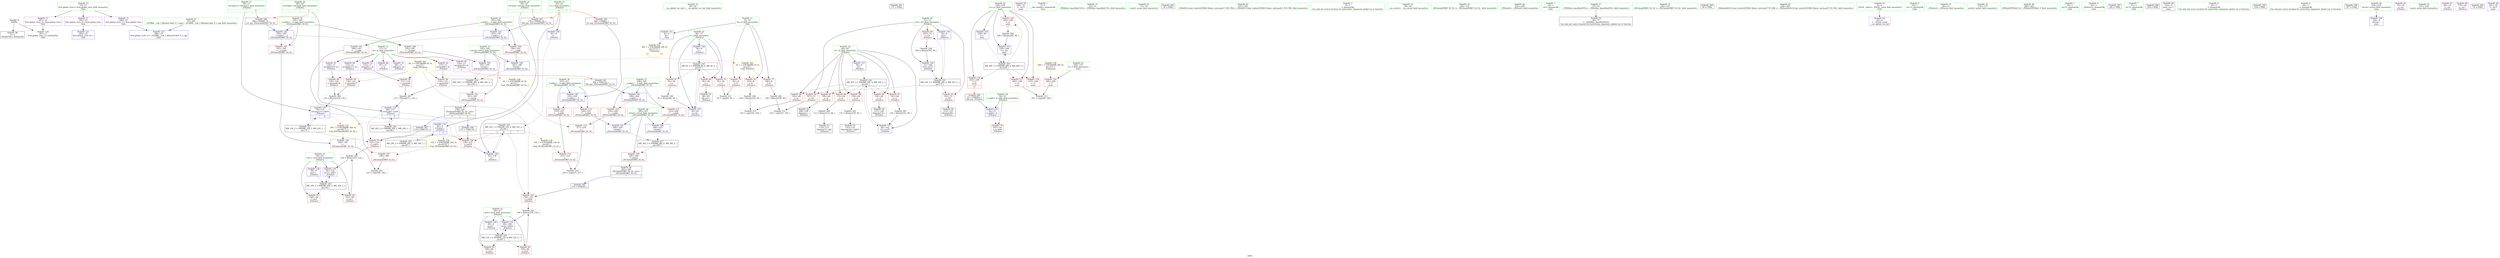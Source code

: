 digraph "SVFG" {
	label="SVFG";

	Node0x55e705823fa0 [shape=record,color=grey,label="{NodeID: 0\nNullPtr}"];
	Node0x55e705823fa0 -> Node0x55e70583ead0[style=solid];
	Node0x55e705823fa0 -> Node0x55e705843a10[style=solid];
	Node0x55e70583e390 [shape=record,color=red,label="{NodeID: 97\n122\<--119\n\<--call10\n_Z5Solvei\n}"];
	Node0x55e70583e390 -> Node0x55e705849590[style=solid];
	Node0x55e70583bc40 [shape=record,color=green,label="{NodeID: 14\n28\<--29\n__cxx_global_var_init\<--__cxx_global_var_init_field_insensitive\n}"];
	Node0x55e70583ded0 [shape=record,color=red,label="{NodeID: 111\n223\<--208\n\<--__a.addr\n_ZSt3minIiERKT_S2_S2_\n}"];
	Node0x55e70583ded0 -> Node0x55e705844dc0[style=solid];
	Node0x55e70583c890 [shape=record,color=green,label="{NodeID: 28\n72\<--73\ni23\<--i23_field_insensitive\n_Z5Solvei\n}"];
	Node0x55e70583c890 -> Node0x55e705840f80[style=solid];
	Node0x55e70583c890 -> Node0x55e705841050[style=solid];
	Node0x55e70583c890 -> Node0x55e705841120[style=solid];
	Node0x55e70583c890 -> Node0x55e7058445a0[style=solid];
	Node0x55e70583c890 -> Node0x55e705844740[style=solid];
	Node0x55e705866470 [shape=record,color=black,label="{NodeID: 291\n171 = PHI()\n}"];
	Node0x55e705849890 [shape=record,color=grey,label="{NodeID: 208\n164 = Binary(163, 94, )\n}"];
	Node0x55e705849890 -> Node0x55e705844740[style=solid];
	Node0x55e705843b10 [shape=record,color=blue,label="{NodeID: 125\n54\<--53\ntc.addr\<--tc\n_Z5Solvei\n}"];
	Node0x55e705843b10 -> Node0x55e705840420[style=dashed];
	Node0x55e70583d4e0 [shape=record,color=green,label="{NodeID: 42\n238\<--239\ntc\<--tc_field_insensitive\nmain\n}"];
	Node0x55e70583d4e0 -> Node0x55e705843400[style=solid];
	Node0x55e70583d4e0 -> Node0x55e7058434d0[style=solid];
	Node0x55e70583d4e0 -> Node0x55e7058435a0[style=solid];
	Node0x55e70583d4e0 -> Node0x55e705843670[style=solid];
	Node0x55e70583d4e0 -> Node0x55e705844f60[style=solid];
	Node0x55e70583d4e0 -> Node0x55e705845030[style=solid];
	Node0x55e7058530b0 [shape=record,color=black,label="{NodeID: 222\nMR_10V_3 = PHI(MR_10V_4, MR_10V_2, )\npts\{59 \}\n}"];
	Node0x55e7058530b0 -> Node0x55e705840760[style=dashed];
	Node0x55e7058530b0 -> Node0x55e705840830[style=dashed];
	Node0x55e7058530b0 -> Node0x55e705844260[style=dashed];
	Node0x55e705844670 [shape=record,color=blue,label="{NodeID: 139\n60\<--160\nres2\<--add31\n_Z5Solvei\n}"];
	Node0x55e705844670 -> Node0x55e7058526b0[style=dashed];
	Node0x55e70583f1b0 [shape=record,color=black,label="{NodeID: 56\n153\<--152\nidxprom28\<--\n_Z5Solvei\n}"];
	Node0x55e705856020 [shape=record,color=yellow,style=double,label="{NodeID: 236\n32V_1 = ENCHI(MR_32V_0)\npts\{63 67 \}\nFun[_ZSt3maxIiERKT_S2_S2_]}"];
	Node0x55e705856020 -> Node0x55e70583db90[style=dashed];
	Node0x55e70583fd10 [shape=record,color=purple,label="{NodeID: 70\n249\<--21\n\<--.str.3\nmain\n}"];
	Node0x55e705840900 [shape=record,color=red,label="{NodeID: 84\n159\<--60\n\<--res2\n_Z5Solvei\n}"];
	Node0x55e705840900 -> Node0x55e7058421b0[style=solid];
	Node0x55e70583aca0 [shape=record,color=green,label="{NodeID: 1\n7\<--1\n__dso_handle\<--dummyObj\nGlob }"];
	Node0x55e70583e460 [shape=record,color=red,label="{NodeID: 98\n129\<--128\n\<--arrayidx14\n_Z5Solvei\n}"];
	Node0x55e70583e460 -> Node0x55e705849290[style=solid];
	Node0x55e70583bd40 [shape=record,color=green,label="{NodeID: 15\n32\<--33\n_ZNSt8ios_base4InitC1Ev\<--_ZNSt8ios_base4InitC1Ev_field_insensitive\n}"];
	Node0x55e70583dfa0 [shape=record,color=red,label="{NodeID: 112\n214\<--210\n\<--__b.addr\n_ZSt3minIiERKT_S2_S2_\n}"];
	Node0x55e70583dfa0 -> Node0x55e70583e140[style=solid];
	Node0x55e70583c960 [shape=record,color=green,label="{NodeID: 29\n77\<--78\nscanf\<--scanf_field_insensitive\n}"];
	Node0x55e705866570 [shape=record,color=black,label="{NodeID: 292\n35 = PHI()\n}"];
	Node0x55e705849a10 [shape=record,color=grey,label="{NodeID: 209\n113 = Binary(112, 94, )\n}"];
	Node0x55e705849a10 -> Node0x55e70583ef40[style=solid];
	Node0x55e705843be0 [shape=record,color=blue,label="{NodeID: 126\n56\<--9\ni\<--\n_Z5Solvei\n}"];
	Node0x55e705843be0 -> Node0x55e7058512b0[style=dashed];
	Node0x55e70583d5b0 [shape=record,color=green,label="{NodeID: 43\n251\<--252\n_ZStlsISt11char_traitsIcEERSt13basic_ostreamIcT_ES5_PKc\<--_ZStlsISt11char_traitsIcEERSt13basic_ostreamIcT_ES5_PKc_field_insensitive\n}"];
	Node0x55e7058535b0 [shape=record,color=black,label="{NodeID: 223\nMR_14V_3 = PHI(MR_14V_4, MR_14V_2, )\npts\{63 \}\n|{|<s4>6|<s5>7}}"];
	Node0x55e7058535b0 -> Node0x55e70583e390[style=dashed];
	Node0x55e7058535b0 -> Node0x55e70583e600[style=dashed];
	Node0x55e7058535b0 -> Node0x55e70583e6d0[style=dashed];
	Node0x55e7058535b0 -> Node0x55e705844400[style=dashed];
	Node0x55e7058535b0:s4 -> Node0x55e705856020[style=dashed,color=red];
	Node0x55e7058535b0:s5 -> Node0x55e7058559d0[style=dashed,color=red];
	Node0x55e705844740 [shape=record,color=blue,label="{NodeID: 140\n72\<--164\ni23\<--inc33\n_Z5Solvei\n}"];
	Node0x55e705844740 -> Node0x55e705852bb0[style=dashed];
	Node0x55e70583f280 [shape=record,color=black,label="{NodeID: 57\n178\<--201\n_ZSt3maxIiERKT_S2_S2__ret\<--\n_ZSt3maxIiERKT_S2_S2_\n|{<s0>5|<s1>6}}"];
	Node0x55e70583f280:s0 -> Node0x55e705866970[style=solid,color=blue];
	Node0x55e70583f280:s1 -> Node0x55e705866ae0[style=solid,color=blue];
	Node0x55e705856910 [shape=record,color=yellow,style=double,label="{NodeID: 237\n34V_1 = ENCHI(MR_34V_0)\npts\{69 71 \}\nFun[_ZSt3maxIiERKT_S2_S2_]}"];
	Node0x55e705856910 -> Node0x55e70583dc60[style=dashed];
	Node0x55e70583fde0 [shape=record,color=purple,label="{NodeID: 71\n285\<--23\nllvm.global_ctors_0\<--llvm.global_ctors\nGlob }"];
	Node0x55e70583fde0 -> Node0x55e705843810[style=solid];
	Node0x55e7058409d0 [shape=record,color=red,label="{NodeID: 85\n169\<--60\n\<--res2\n_Z5Solvei\n}"];
	Node0x55e70583ad30 [shape=record,color=green,label="{NodeID: 2\n9\<--1\n\<--dummyObj\nCan only get source location for instruction, argument, global var or function.}"];
	Node0x55e70583e530 [shape=record,color=red,label="{NodeID: 99\n134\<--133\n\<--arrayidx17\n_Z5Solvei\n}"];
	Node0x55e70583e530 -> Node0x55e705849290[style=solid];
	Node0x55e70583be40 [shape=record,color=green,label="{NodeID: 16\n38\<--39\n__cxa_atexit\<--__cxa_atexit_field_insensitive\n}"];
	Node0x55e70583e070 [shape=record,color=red,label="{NodeID: 113\n220\<--210\n\<--__b.addr\n_ZSt3minIiERKT_S2_S2_\n}"];
	Node0x55e70583e070 -> Node0x55e705844cf0[style=solid];
	Node0x55e70583ca60 [shape=record,color=green,label="{NodeID: 30\n120\<--121\n_ZSt3maxIiERKT_S2_S2_\<--_ZSt3maxIiERKT_S2_S2__field_insensitive\n}"];
	Node0x55e705866670 [shape=record,color=black,label="{NodeID: 293\n155 = PHI(203, )\n}"];
	Node0x55e705866670 -> Node0x55e70583e6d0[style=solid];
	Node0x55e705849b90 [shape=record,color=grey,label="{NodeID: 210\n193 = cmp(190, 192, )\n}"];
	Node0x55e705843cb0 [shape=record,color=blue,label="{NodeID: 127\n56\<--93\ni\<--inc\n_Z5Solvei\n}"];
	Node0x55e705843cb0 -> Node0x55e7058512b0[style=dashed];
	Node0x55e70583d6b0 [shape=record,color=green,label="{NodeID: 44\n255\<--256\n_ZNSolsEi\<--_ZNSolsEi_field_insensitive\n}"];
	Node0x55e705853ab0 [shape=record,color=black,label="{NodeID: 224\nMR_16V_3 = PHI(MR_16V_4, MR_16V_2, )\npts\{65 \}\n}"];
	Node0x55e705853ab0 -> Node0x55e705840aa0[style=dashed];
	Node0x55e705853ab0 -> Node0x55e705840b70[style=dashed];
	Node0x55e705853ab0 -> Node0x55e705840c40[style=dashed];
	Node0x55e705853ab0 -> Node0x55e705840d10[style=dashed];
	Node0x55e705853ab0 -> Node0x55e705840de0[style=dashed];
	Node0x55e705853ab0 -> Node0x55e705840eb0[style=dashed];
	Node0x55e705853ab0 -> Node0x55e7058444d0[style=dashed];
	Node0x55e705844810 [shape=record,color=blue,label="{NodeID: 141\n183\<--179\n__a.addr\<--__a\n_ZSt3maxIiERKT_S2_S2_\n}"];
	Node0x55e705844810 -> Node0x55e70583e870[style=dashed];
	Node0x55e705844810 -> Node0x55e70583e940[style=dashed];
	Node0x55e70583f350 [shape=record,color=black,label="{NodeID: 58\n203\<--226\n_ZSt3minIiERKT_S2_S2__ret\<--\n_ZSt3minIiERKT_S2_S2_\n|{<s0>7}}"];
	Node0x55e70583f350:s0 -> Node0x55e705866670[style=solid,color=blue];
	Node0x55e70583fee0 [shape=record,color=purple,label="{NodeID: 72\n286\<--23\nllvm.global_ctors_1\<--llvm.global_ctors\nGlob }"];
	Node0x55e70583fee0 -> Node0x55e705843910[style=solid];
	Node0x55e705840aa0 [shape=record,color=red,label="{NodeID: 86\n102\<--64\n\<--i2\n_Z5Solvei\n}"];
	Node0x55e705840aa0 -> Node0x55e70584a310[style=solid];
	Node0x55e70583adc0 [shape=record,color=green,label="{NodeID: 3\n14\<--1\n.str\<--dummyObj\nGlob }"];
	Node0x55e70583e600 [shape=record,color=red,label="{NodeID: 100\n138\<--137\n\<--call19\n_Z5Solvei\n}"];
	Node0x55e70583e600 -> Node0x55e705844400[style=solid];
	Node0x55e70583bf40 [shape=record,color=green,label="{NodeID: 17\n37\<--43\n_ZNSt8ios_base4InitD1Ev\<--_ZNSt8ios_base4InitD1Ev_field_insensitive\n}"];
	Node0x55e70583bf40 -> Node0x55e70583eca0[style=solid];
	Node0x55e70583e140 [shape=record,color=red,label="{NodeID: 114\n215\<--214\n\<--\n_ZSt3minIiERKT_S2_S2_\n}"];
	Node0x55e70583e140 -> Node0x55e70584a190[style=solid];
	Node0x55e70583cb60 [shape=record,color=green,label="{NodeID: 31\n156\<--157\n_ZSt3minIiERKT_S2_S2_\<--_ZSt3minIiERKT_S2_S2__field_insensitive\n}"];
	Node0x55e7058668a0 [shape=record,color=black,label="{NodeID: 294\n90 = PHI()\n}"];
	Node0x55e705849d10 [shape=record,color=grey,label="{NodeID: 211\n83 = cmp(81, 82, )\n}"];
	Node0x55e705843d80 [shape=record,color=blue,label="{NodeID: 128\n58\<--9\nres1\<--\n_Z5Solvei\n}"];
	Node0x55e705843d80 -> Node0x55e7058530b0[style=dashed];
	Node0x55e70583d7b0 [shape=record,color=green,label="{NodeID: 45\n258\<--259\n_ZSt4endlIcSt11char_traitsIcEERSt13basic_ostreamIT_T0_ES6_\<--_ZSt4endlIcSt11char_traitsIcEERSt13basic_ostreamIT_T0_ES6__field_insensitive\n}"];
	Node0x55e705853fb0 [shape=record,color=black,label="{NodeID: 225\nMR_18V_2 = PHI(MR_18V_3, MR_18V_1, )\npts\{67 \}\n}"];
	Node0x55e705853fb0 -> Node0x55e7058440c0[style=dashed];
	Node0x55e7058448e0 [shape=record,color=blue,label="{NodeID: 142\n185\<--180\n__b.addr\<--__b\n_ZSt3maxIiERKT_S2_S2_\n}"];
	Node0x55e7058448e0 -> Node0x55e70583ea10[style=dashed];
	Node0x55e7058448e0 -> Node0x55e70583dac0[style=dashed];
	Node0x55e70583f420 [shape=record,color=purple,label="{NodeID: 59\n34\<--4\n\<--_ZStL8__ioinit\n__cxx_global_var_init\n}"];
	Node0x55e705856b00 [shape=record,color=yellow,style=double,label="{NodeID: 239\n46V_1 = ENCHI(MR_46V_0)\npts\{237 \}\nFun[main]}"];
	Node0x55e705856b00 -> Node0x55e705843370[style=dashed];
	Node0x55e70583ffe0 [shape=record,color=purple,label="{NodeID: 73\n287\<--23\nllvm.global_ctors_2\<--llvm.global_ctors\nGlob }"];
	Node0x55e70583ffe0 -> Node0x55e705843a10[style=solid];
	Node0x55e705840b70 [shape=record,color=red,label="{NodeID: 87\n108\<--64\n\<--i2\n_Z5Solvei\n}"];
	Node0x55e705840b70 -> Node0x55e70583ee70[style=solid];
	Node0x55e70583ae50 [shape=record,color=green,label="{NodeID: 4\n16\<--1\n.str.1\<--dummyObj\nGlob }"];
	Node0x55e70583e6d0 [shape=record,color=red,label="{NodeID: 101\n158\<--155\n\<--call30\n_Z5Solvei\n}"];
	Node0x55e70583e6d0 -> Node0x55e7058421b0[style=solid];
	Node0x55e70583c040 [shape=record,color=green,label="{NodeID: 18\n50\<--51\n_Z5Solvei\<--_Z5Solvei_field_insensitive\n}"];
	Node0x55e705841d30 [shape=record,color=grey,label="{NodeID: 198\n104 = Binary(103, 94, )\n}"];
	Node0x55e705841d30 -> Node0x55e70584a310[style=solid];
	Node0x55e7058432e0 [shape=record,color=red,label="{NodeID: 115\n217\<--216\n\<--\n_ZSt3minIiERKT_S2_S2_\n}"];
	Node0x55e7058432e0 -> Node0x55e70584a190[style=solid];
	Node0x55e70583cc60 [shape=record,color=green,label="{NodeID: 32\n172\<--173\nprintf\<--printf_field_insensitive\n}"];
	Node0x55e705866970 [shape=record,color=black,label="{NodeID: 295\n119 = PHI(178, )\n}"];
	Node0x55e705866970 -> Node0x55e70583e390[style=solid];
	Node0x55e705849e90 [shape=record,color=grey,label="{NodeID: 212\n150 = cmp(147, 149, )\n}"];
	Node0x55e705843e50 [shape=record,color=blue,label="{NodeID: 129\n60\<--9\nres2\<--\n_Z5Solvei\n}"];
	Node0x55e705843e50 -> Node0x55e7058526b0[style=dashed];
	Node0x55e70583d8b0 [shape=record,color=green,label="{NodeID: 46\n260\<--261\n_ZNSolsEPFRSoS_E\<--_ZNSolsEPFRSoS_E_field_insensitive\n}"];
	Node0x55e7058544b0 [shape=record,color=black,label="{NodeID: 226\nMR_20V_2 = PHI(MR_20V_3, MR_20V_1, )\npts\{69 \}\n}"];
	Node0x55e7058544b0 -> Node0x55e705844190[style=dashed];
	Node0x55e7058449b0 [shape=record,color=blue,label="{NodeID: 143\n181\<--195\nretval\<--\n_ZSt3maxIiERKT_S2_S2_\n}"];
	Node0x55e7058449b0 -> Node0x55e705851cb0[style=dashed];
	Node0x55e70583f4f0 [shape=record,color=purple,label="{NodeID: 60\n87\<--11\n\<--in\n_Z5Solvei\n}"];
	Node0x55e7058400e0 [shape=record,color=purple,label="{NodeID: 74\n88\<--11\nadd.ptr\<--in\n_Z5Solvei\n}"];
	Node0x55e705840c40 [shape=record,color=red,label="{NodeID: 88\n112\<--64\n\<--i2\n_Z5Solvei\n}"];
	Node0x55e705840c40 -> Node0x55e705849a10[style=solid];
	Node0x55e70583b690 [shape=record,color=green,label="{NodeID: 5\n18\<--1\n.str.2\<--dummyObj\nGlob }"];
	Node0x55e70583e7a0 [shape=record,color=red,label="{NodeID: 102\n201\<--181\n\<--retval\n_ZSt3maxIiERKT_S2_S2_\n}"];
	Node0x55e70583e7a0 -> Node0x55e70583f280[style=solid];
	Node0x55e70583c140 [shape=record,color=green,label="{NodeID: 19\n54\<--55\ntc.addr\<--tc.addr_field_insensitive\n_Z5Solvei\n}"];
	Node0x55e70583c140 -> Node0x55e705840420[style=solid];
	Node0x55e70583c140 -> Node0x55e705843b10[style=solid];
	Node0x55e705841eb0 [shape=record,color=grey,label="{NodeID: 199\n93 = Binary(92, 94, )\n}"];
	Node0x55e705841eb0 -> Node0x55e705843cb0[style=solid];
	Node0x55e705843370 [shape=record,color=red,label="{NodeID: 116\n246\<--236\n\<--T\nmain\n}"];
	Node0x55e705843370 -> Node0x55e70584a010[style=solid];
	Node0x55e70583cd60 [shape=record,color=green,label="{NodeID: 33\n181\<--182\nretval\<--retval_field_insensitive\n_ZSt3maxIiERKT_S2_S2_\n}"];
	Node0x55e70583cd60 -> Node0x55e70583e7a0[style=solid];
	Node0x55e70583cd60 -> Node0x55e7058449b0[style=solid];
	Node0x55e70583cd60 -> Node0x55e705844a80[style=solid];
	Node0x55e705866ae0 [shape=record,color=black,label="{NodeID: 296\n137 = PHI(178, )\n}"];
	Node0x55e705866ae0 -> Node0x55e70583e600[style=solid];
	Node0x55e70584a010 [shape=record,color=grey,label="{NodeID: 213\n247 = cmp(245, 246, )\n}"];
	Node0x55e705843f20 [shape=record,color=blue,label="{NodeID: 130\n62\<--9\nr\<--\n_Z5Solvei\n}"];
	Node0x55e705843f20 -> Node0x55e7058535b0[style=dashed];
	Node0x55e70583d9b0 [shape=record,color=green,label="{NodeID: 47\n25\<--281\n_GLOBAL__sub_I_MiminoCoder_0_1.cpp\<--_GLOBAL__sub_I_MiminoCoder_0_1.cpp_field_insensitive\n}"];
	Node0x55e70583d9b0 -> Node0x55e705843910[style=solid];
	Node0x55e7058549b0 [shape=record,color=black,label="{NodeID: 227\nMR_22V_2 = PHI(MR_22V_3, MR_22V_1, )\npts\{71 \}\n}"];
	Node0x55e7058549b0 -> Node0x55e70583e390[style=dashed];
	Node0x55e7058549b0 -> Node0x55e705844330[style=dashed];
	Node0x55e705844a80 [shape=record,color=blue,label="{NodeID: 144\n181\<--198\nretval\<--\n_ZSt3maxIiERKT_S2_S2_\n}"];
	Node0x55e705844a80 -> Node0x55e705851cb0[style=dashed];
	Node0x55e70583f5c0 [shape=record,color=purple,label="{NodeID: 61\n110\<--11\narrayidx\<--in\n_Z5Solvei\n}"];
	Node0x55e70583f5c0 -> Node0x55e7058411f0[style=solid];
	Node0x55e705856cc0 [shape=record,color=yellow,style=double,label="{NodeID: 241\n50V_1 = ENCHI(MR_50V_0)\npts\{10 13 \}\nFun[main]|{<s0>13|<s1>13}}"];
	Node0x55e705856cc0:s0 -> Node0x55e705856da0[style=dashed,color=red];
	Node0x55e705856cc0:s1 -> Node0x55e705856eb0[style=dashed,color=red];
	Node0x55e7058401b0 [shape=record,color=red,label="{NodeID: 75\n82\<--8\n\<--N\n_Z5Solvei\n}"];
	Node0x55e7058401b0 -> Node0x55e705849d10[style=solid];
	Node0x55e705840d10 [shape=record,color=red,label="{NodeID: 89\n126\<--64\n\<--i2\n_Z5Solvei\n}"];
	Node0x55e705840d10 -> Node0x55e70583f010[style=solid];
	Node0x55e70583b720 [shape=record,color=green,label="{NodeID: 6\n20\<--1\n_ZSt4cerr\<--dummyObj\nGlob }"];
	Node0x55e70583e870 [shape=record,color=red,label="{NodeID: 103\n189\<--183\n\<--__a.addr\n_ZSt3maxIiERKT_S2_S2_\n}"];
	Node0x55e70583e870 -> Node0x55e70583db90[style=solid];
	Node0x55e70583c210 [shape=record,color=green,label="{NodeID: 20\n56\<--57\ni\<--i_field_insensitive\n_Z5Solvei\n}"];
	Node0x55e70583c210 -> Node0x55e7058404f0[style=solid];
	Node0x55e70583c210 -> Node0x55e7058405c0[style=solid];
	Node0x55e70583c210 -> Node0x55e705840690[style=solid];
	Node0x55e70583c210 -> Node0x55e705843be0[style=solid];
	Node0x55e70583c210 -> Node0x55e705843cb0[style=solid];
	Node0x55e705842030 [shape=record,color=grey,label="{NodeID: 200\n266 = Binary(265, 94, )\n}"];
	Node0x55e705842030 -> Node0x55e705845030[style=solid];
	Node0x55e705843400 [shape=record,color=red,label="{NodeID: 117\n245\<--238\n\<--tc\nmain\n}"];
	Node0x55e705843400 -> Node0x55e70584a010[style=solid];
	Node0x55e70583ce30 [shape=record,color=green,label="{NodeID: 34\n183\<--184\n__a.addr\<--__a.addr_field_insensitive\n_ZSt3maxIiERKT_S2_S2_\n}"];
	Node0x55e70583ce30 -> Node0x55e70583e870[style=solid];
	Node0x55e70583ce30 -> Node0x55e70583e940[style=solid];
	Node0x55e70583ce30 -> Node0x55e705844810[style=solid];
	Node0x55e705866c20 [shape=record,color=black,label="{NodeID: 297\n242 = PHI()\n}"];
	Node0x55e70584a190 [shape=record,color=grey,label="{NodeID: 214\n218 = cmp(215, 217, )\n}"];
	Node0x55e705843ff0 [shape=record,color=blue,label="{NodeID: 131\n64\<--9\ni2\<--\n_Z5Solvei\n}"];
	Node0x55e705843ff0 -> Node0x55e705853ab0[style=dashed];
	Node0x55e70583ead0 [shape=record,color=black,label="{NodeID: 48\n2\<--3\ndummyVal\<--dummyVal\n}"];
	Node0x55e705854eb0 [shape=record,color=yellow,style=double,label="{NodeID: 228\n4V_1 = ENCHI(MR_4V_0)\npts\{13 \}\nFun[_ZSt3minIiERKT_S2_S2_]}"];
	Node0x55e705854eb0 -> Node0x55e7058432e0[style=dashed];
	Node0x55e705844b50 [shape=record,color=blue,label="{NodeID: 145\n208\<--204\n__a.addr\<--__a\n_ZSt3minIiERKT_S2_S2_\n}"];
	Node0x55e705844b50 -> Node0x55e70583de00[style=dashed];
	Node0x55e705844b50 -> Node0x55e70583ded0[style=dashed];
	Node0x55e70583f690 [shape=record,color=purple,label="{NodeID: 62\n115\<--11\narrayidx8\<--in\n_Z5Solvei\n}"];
	Node0x55e70583f690 -> Node0x55e70583e2c0[style=solid];
	Node0x55e705856da0 [shape=record,color=yellow,style=double,label="{NodeID: 242\n2V_1 = ENCHI(MR_2V_0)\npts\{10 \}\nFun[_Z5Solvei]}"];
	Node0x55e705856da0 -> Node0x55e7058401b0[style=dashed];
	Node0x55e705856da0 -> Node0x55e705840280[style=dashed];
	Node0x55e705856da0 -> Node0x55e705840350[style=dashed];
	Node0x55e705840280 [shape=record,color=red,label="{NodeID: 76\n103\<--8\n\<--N\n_Z5Solvei\n}"];
	Node0x55e705840280 -> Node0x55e705841d30[style=solid];
	Node0x55e705840de0 [shape=record,color=red,label="{NodeID: 90\n130\<--64\n\<--i2\n_Z5Solvei\n}"];
	Node0x55e705840de0 -> Node0x55e705849110[style=solid];
	Node0x55e70583b7b0 [shape=record,color=green,label="{NodeID: 7\n21\<--1\n.str.3\<--dummyObj\nGlob }"];
	Node0x55e70583e940 [shape=record,color=red,label="{NodeID: 104\n198\<--183\n\<--__a.addr\n_ZSt3maxIiERKT_S2_S2_\n}"];
	Node0x55e70583e940 -> Node0x55e705844a80[style=solid];
	Node0x55e70583c2e0 [shape=record,color=green,label="{NodeID: 21\n58\<--59\nres1\<--res1_field_insensitive\n_Z5Solvei\n}"];
	Node0x55e70583c2e0 -> Node0x55e705840760[style=solid];
	Node0x55e70583c2e0 -> Node0x55e705840830[style=solid];
	Node0x55e70583c2e0 -> Node0x55e705843d80[style=solid];
	Node0x55e70583c2e0 -> Node0x55e705844260[style=solid];
	Node0x55e7058421b0 [shape=record,color=grey,label="{NodeID: 201\n160 = Binary(159, 158, )\n}"];
	Node0x55e7058421b0 -> Node0x55e705844670[style=solid];
	Node0x55e7058434d0 [shape=record,color=red,label="{NodeID: 118\n253\<--238\n\<--tc\nmain\n}"];
	Node0x55e70583cf00 [shape=record,color=green,label="{NodeID: 35\n185\<--186\n__b.addr\<--__b.addr_field_insensitive\n_ZSt3maxIiERKT_S2_S2_\n}"];
	Node0x55e70583cf00 -> Node0x55e70583ea10[style=solid];
	Node0x55e70583cf00 -> Node0x55e70583dac0[style=solid];
	Node0x55e70583cf00 -> Node0x55e7058448e0[style=solid];
	Node0x55e705866ea0 [shape=record,color=black,label="{NodeID: 298\n250 = PHI()\n}"];
	Node0x55e70584a310 [shape=record,color=grey,label="{NodeID: 215\n105 = cmp(102, 104, )\n}"];
	Node0x55e7058440c0 [shape=record,color=blue,label="{NodeID: 132\n66\<--9\nref.tmp\<--\n_Z5Solvei\n|{|<s3>5}}"];
	Node0x55e7058440c0 -> Node0x55e70583e390[style=dashed];
	Node0x55e7058440c0 -> Node0x55e70583e600[style=dashed];
	Node0x55e7058440c0 -> Node0x55e705853fb0[style=dashed];
	Node0x55e7058440c0:s3 -> Node0x55e705856020[style=dashed,color=red];
	Node0x55e70583ebd0 [shape=record,color=black,label="{NodeID: 49\n233\<--9\nmain_ret\<--\nmain\n}"];
	Node0x55e7058559d0 [shape=record,color=yellow,style=double,label="{NodeID: 229\n14V_1 = ENCHI(MR_14V_0)\npts\{63 \}\nFun[_ZSt3minIiERKT_S2_S2_]}"];
	Node0x55e7058559d0 -> Node0x55e70583e140[style=dashed];
	Node0x55e705844c20 [shape=record,color=blue,label="{NodeID: 146\n210\<--205\n__b.addr\<--__b\n_ZSt3minIiERKT_S2_S2_\n}"];
	Node0x55e705844c20 -> Node0x55e70583dfa0[style=dashed];
	Node0x55e705844c20 -> Node0x55e70583e070[style=dashed];
	Node0x55e70583f760 [shape=record,color=purple,label="{NodeID: 63\n128\<--11\narrayidx14\<--in\n_Z5Solvei\n}"];
	Node0x55e70583f760 -> Node0x55e70583e460[style=solid];
	Node0x55e705856eb0 [shape=record,color=yellow,style=double,label="{NodeID: 243\n4V_1 = ENCHI(MR_4V_0)\npts\{13 \}\nFun[_Z5Solvei]|{|<s5>7}}"];
	Node0x55e705856eb0 -> Node0x55e7058411f0[style=dashed];
	Node0x55e705856eb0 -> Node0x55e70583e2c0[style=dashed];
	Node0x55e705856eb0 -> Node0x55e70583e460[style=dashed];
	Node0x55e705856eb0 -> Node0x55e70583e530[style=dashed];
	Node0x55e705856eb0 -> Node0x55e70583e6d0[style=dashed];
	Node0x55e705856eb0:s5 -> Node0x55e705854eb0[style=dashed,color=red];
	Node0x55e705840350 [shape=record,color=red,label="{NodeID: 77\n148\<--8\n\<--N\n_Z5Solvei\n}"];
	Node0x55e705840350 -> Node0x55e705848f90[style=solid];
	Node0x55e705840eb0 [shape=record,color=red,label="{NodeID: 91\n141\<--64\n\<--i2\n_Z5Solvei\n}"];
	Node0x55e705840eb0 -> Node0x55e705849410[style=solid];
	Node0x55e70583b840 [shape=record,color=green,label="{NodeID: 8\n24\<--1\n\<--dummyObj\nCan only get source location for instruction, argument, global var or function.}"];
	Node0x55e70583ea10 [shape=record,color=red,label="{NodeID: 105\n191\<--185\n\<--__b.addr\n_ZSt3maxIiERKT_S2_S2_\n}"];
	Node0x55e70583ea10 -> Node0x55e70583dc60[style=solid];
	Node0x55e70583c3b0 [shape=record,color=green,label="{NodeID: 22\n60\<--61\nres2\<--res2_field_insensitive\n_Z5Solvei\n}"];
	Node0x55e70583c3b0 -> Node0x55e705840900[style=solid];
	Node0x55e70583c3b0 -> Node0x55e7058409d0[style=solid];
	Node0x55e70583c3b0 -> Node0x55e705843e50[style=solid];
	Node0x55e70583c3b0 -> Node0x55e705844670[style=solid];
	Node0x55e705848f90 [shape=record,color=grey,label="{NodeID: 202\n149 = Binary(148, 94, )\n}"];
	Node0x55e705848f90 -> Node0x55e705849e90[style=solid];
	Node0x55e7058435a0 [shape=record,color=red,label="{NodeID: 119\n262\<--238\n\<--tc\nmain\n|{<s0>13}}"];
	Node0x55e7058435a0:s0 -> Node0x55e705865e10[style=solid,color=red];
	Node0x55e70583cfd0 [shape=record,color=green,label="{NodeID: 36\n206\<--207\nretval\<--retval_field_insensitive\n_ZSt3minIiERKT_S2_S2_\n}"];
	Node0x55e70583cfd0 -> Node0x55e70583dd30[style=solid];
	Node0x55e70583cfd0 -> Node0x55e705844cf0[style=solid];
	Node0x55e70583cfd0 -> Node0x55e705844dc0[style=solid];
	Node0x55e705866f70 [shape=record,color=black,label="{NodeID: 299\n254 = PHI()\n}"];
	Node0x55e7058512b0 [shape=record,color=black,label="{NodeID: 216\nMR_8V_3 = PHI(MR_8V_4, MR_8V_2, )\npts\{57 \}\n}"];
	Node0x55e7058512b0 -> Node0x55e7058404f0[style=dashed];
	Node0x55e7058512b0 -> Node0x55e7058405c0[style=dashed];
	Node0x55e7058512b0 -> Node0x55e705840690[style=dashed];
	Node0x55e7058512b0 -> Node0x55e705843cb0[style=dashed];
	Node0x55e705844190 [shape=record,color=blue,label="{NodeID: 133\n68\<--117\nref.tmp6\<--sub9\n_Z5Solvei\n|{|<s3>5}}"];
	Node0x55e705844190 -> Node0x55e70583e390[style=dashed];
	Node0x55e705844190 -> Node0x55e70583e600[style=dashed];
	Node0x55e705844190 -> Node0x55e7058544b0[style=dashed];
	Node0x55e705844190:s3 -> Node0x55e705856910[style=dashed,color=red];
	Node0x55e70583eca0 [shape=record,color=black,label="{NodeID: 50\n36\<--37\n\<--_ZNSt8ios_base4InitD1Ev\nCan only get source location for instruction, argument, global var or function.}"];
	Node0x55e705844cf0 [shape=record,color=blue,label="{NodeID: 147\n206\<--220\nretval\<--\n_ZSt3minIiERKT_S2_S2_\n}"];
	Node0x55e705844cf0 -> Node0x55e7058517b0[style=dashed];
	Node0x55e70583f830 [shape=record,color=purple,label="{NodeID: 64\n133\<--11\narrayidx17\<--in\n_Z5Solvei\n}"];
	Node0x55e70583f830 -> Node0x55e70583e530[style=solid];
	Node0x55e705840420 [shape=record,color=red,label="{NodeID: 78\n167\<--54\n\<--tc.addr\n_Z5Solvei\n}"];
	Node0x55e705840f80 [shape=record,color=red,label="{NodeID: 92\n147\<--72\n\<--i23\n_Z5Solvei\n}"];
	Node0x55e705840f80 -> Node0x55e705849e90[style=solid];
	Node0x55e70583b8d0 [shape=record,color=green,label="{NodeID: 9\n94\<--1\n\<--dummyObj\nCan only get source location for instruction, argument, global var or function.}"];
	Node0x55e70583dac0 [shape=record,color=red,label="{NodeID: 106\n195\<--185\n\<--__b.addr\n_ZSt3maxIiERKT_S2_S2_\n}"];
	Node0x55e70583dac0 -> Node0x55e7058449b0[style=solid];
	Node0x55e70583c480 [shape=record,color=green,label="{NodeID: 23\n62\<--63\nr\<--r_field_insensitive\n_Z5Solvei\n|{|<s2>6|<s3>7}}"];
	Node0x55e70583c480 -> Node0x55e705843f20[style=solid];
	Node0x55e70583c480 -> Node0x55e705844400[style=solid];
	Node0x55e70583c480:s2 -> Node0x55e705865a10[style=solid,color=red];
	Node0x55e70583c480:s3 -> Node0x55e705867270[style=solid,color=red];
	Node0x55e705849110 [shape=record,color=grey,label="{NodeID: 203\n131 = Binary(130, 94, )\n}"];
	Node0x55e705849110 -> Node0x55e70583f0e0[style=solid];
	Node0x55e705843670 [shape=record,color=red,label="{NodeID: 120\n265\<--238\n\<--tc\nmain\n}"];
	Node0x55e705843670 -> Node0x55e705842030[style=solid];
	Node0x55e70583d0a0 [shape=record,color=green,label="{NodeID: 37\n208\<--209\n__a.addr\<--__a.addr_field_insensitive\n_ZSt3minIiERKT_S2_S2_\n}"];
	Node0x55e70583d0a0 -> Node0x55e70583de00[style=solid];
	Node0x55e70583d0a0 -> Node0x55e70583ded0[style=solid];
	Node0x55e70583d0a0 -> Node0x55e705844b50[style=solid];
	Node0x55e705867040 [shape=record,color=black,label="{NodeID: 300\n257 = PHI()\n}"];
	Node0x55e7058517b0 [shape=record,color=black,label="{NodeID: 217\nMR_38V_3 = PHI(MR_38V_4, MR_38V_2, )\npts\{207 \}\n}"];
	Node0x55e7058517b0 -> Node0x55e70583dd30[style=dashed];
	Node0x55e705844260 [shape=record,color=blue,label="{NodeID: 134\n58\<--124\nres1\<--add11\n_Z5Solvei\n}"];
	Node0x55e705844260 -> Node0x55e7058530b0[style=dashed];
	Node0x55e70583eda0 [shape=record,color=black,label="{NodeID: 51\n86\<--85\nidx.ext\<--\n_Z5Solvei\n}"];
	Node0x55e705844dc0 [shape=record,color=blue,label="{NodeID: 148\n206\<--223\nretval\<--\n_ZSt3minIiERKT_S2_S2_\n}"];
	Node0x55e705844dc0 -> Node0x55e7058517b0[style=dashed];
	Node0x55e70583f900 [shape=record,color=purple,label="{NodeID: 65\n154\<--11\narrayidx29\<--in\n_Z5Solvei\n|{<s0>7}}"];
	Node0x55e70583f900:s0 -> Node0x55e705867110[style=solid,color=red];
	Node0x55e7058404f0 [shape=record,color=red,label="{NodeID: 79\n81\<--56\n\<--i\n_Z5Solvei\n}"];
	Node0x55e7058404f0 -> Node0x55e705849d10[style=solid];
	Node0x55e705841050 [shape=record,color=red,label="{NodeID: 93\n152\<--72\n\<--i23\n_Z5Solvei\n}"];
	Node0x55e705841050 -> Node0x55e70583f1b0[style=solid];
	Node0x55e70583b960 [shape=record,color=green,label="{NodeID: 10\n4\<--6\n_ZStL8__ioinit\<--_ZStL8__ioinit_field_insensitive\nGlob }"];
	Node0x55e70583b960 -> Node0x55e70583f420[style=solid];
	Node0x55e70583db90 [shape=record,color=red,label="{NodeID: 107\n190\<--189\n\<--\n_ZSt3maxIiERKT_S2_S2_\n}"];
	Node0x55e70583db90 -> Node0x55e705849b90[style=solid];
	Node0x55e70583c550 [shape=record,color=green,label="{NodeID: 24\n64\<--65\ni2\<--i2_field_insensitive\n_Z5Solvei\n}"];
	Node0x55e70583c550 -> Node0x55e705840aa0[style=solid];
	Node0x55e70583c550 -> Node0x55e705840b70[style=solid];
	Node0x55e70583c550 -> Node0x55e705840c40[style=solid];
	Node0x55e70583c550 -> Node0x55e705840d10[style=solid];
	Node0x55e70583c550 -> Node0x55e705840de0[style=solid];
	Node0x55e70583c550 -> Node0x55e705840eb0[style=solid];
	Node0x55e70583c550 -> Node0x55e705843ff0[style=solid];
	Node0x55e70583c550 -> Node0x55e7058444d0[style=solid];
	Node0x55e705865a10 [shape=record,color=black,label="{NodeID: 287\n179 = PHI(66, 62, )\n0th arg _ZSt3maxIiERKT_S2_S2_ }"];
	Node0x55e705865a10 -> Node0x55e705844810[style=solid];
	Node0x55e705849290 [shape=record,color=grey,label="{NodeID: 204\n135 = Binary(129, 134, )\n}"];
	Node0x55e705849290 -> Node0x55e705844330[style=solid];
	Node0x55e705843740 [shape=record,color=blue,label="{NodeID: 121\n8\<--9\nN\<--\nGlob }"];
	Node0x55e705843740 -> Node0x55e705856cc0[style=dashed];
	Node0x55e70583d170 [shape=record,color=green,label="{NodeID: 38\n210\<--211\n__b.addr\<--__b.addr_field_insensitive\n_ZSt3minIiERKT_S2_S2_\n}"];
	Node0x55e70583d170 -> Node0x55e70583dfa0[style=solid];
	Node0x55e70583d170 -> Node0x55e70583e070[style=solid];
	Node0x55e70583d170 -> Node0x55e705844c20[style=solid];
	Node0x55e705867110 [shape=record,color=black,label="{NodeID: 301\n204 = PHI(154, )\n0th arg _ZSt3minIiERKT_S2_S2_ }"];
	Node0x55e705867110 -> Node0x55e705844b50[style=solid];
	Node0x55e705851cb0 [shape=record,color=black,label="{NodeID: 218\nMR_26V_3 = PHI(MR_26V_4, MR_26V_2, )\npts\{182 \}\n}"];
	Node0x55e705851cb0 -> Node0x55e70583e7a0[style=dashed];
	Node0x55e705844330 [shape=record,color=blue,label="{NodeID: 135\n70\<--135\nref.tmp12\<--sub18\n_Z5Solvei\n|{|<s2>6}}"];
	Node0x55e705844330 -> Node0x55e70583e600[style=dashed];
	Node0x55e705844330 -> Node0x55e7058549b0[style=dashed];
	Node0x55e705844330:s2 -> Node0x55e705856910[style=dashed,color=red];
	Node0x55e70583ee70 [shape=record,color=black,label="{NodeID: 52\n109\<--108\nidxprom\<--\n_Z5Solvei\n}"];
	Node0x55e705844e90 [shape=record,color=blue,label="{NodeID: 149\n234\<--9\nretval\<--\nmain\n}"];
	Node0x55e70583f9d0 [shape=record,color=purple,label="{NodeID: 66\n75\<--14\n\<--.str\n_Z5Solvei\n}"];
	Node0x55e7058405c0 [shape=record,color=red,label="{NodeID: 80\n85\<--56\n\<--i\n_Z5Solvei\n}"];
	Node0x55e7058405c0 -> Node0x55e70583eda0[style=solid];
	Node0x55e705841120 [shape=record,color=red,label="{NodeID: 94\n163\<--72\n\<--i23\n_Z5Solvei\n}"];
	Node0x55e705841120 -> Node0x55e705849890[style=solid];
	Node0x55e70583b9f0 [shape=record,color=green,label="{NodeID: 11\n8\<--10\nN\<--N_field_insensitive\nGlob }"];
	Node0x55e70583b9f0 -> Node0x55e7058401b0[style=solid];
	Node0x55e70583b9f0 -> Node0x55e705840280[style=solid];
	Node0x55e70583b9f0 -> Node0x55e705840350[style=solid];
	Node0x55e70583b9f0 -> Node0x55e705843740[style=solid];
	Node0x55e70583dc60 [shape=record,color=red,label="{NodeID: 108\n192\<--191\n\<--\n_ZSt3maxIiERKT_S2_S2_\n}"];
	Node0x55e70583dc60 -> Node0x55e705849b90[style=solid];
	Node0x55e70583c620 [shape=record,color=green,label="{NodeID: 25\n66\<--67\nref.tmp\<--ref.tmp_field_insensitive\n_Z5Solvei\n|{|<s1>5}}"];
	Node0x55e70583c620 -> Node0x55e7058440c0[style=solid];
	Node0x55e70583c620:s1 -> Node0x55e705865a10[style=solid,color=red];
	Node0x55e705865c90 [shape=record,color=black,label="{NodeID: 288\n180 = PHI(68, 70, )\n1st arg _ZSt3maxIiERKT_S2_S2_ }"];
	Node0x55e705865c90 -> Node0x55e7058448e0[style=solid];
	Node0x55e705849410 [shape=record,color=grey,label="{NodeID: 205\n142 = Binary(141, 94, )\n}"];
	Node0x55e705849410 -> Node0x55e7058444d0[style=solid];
	Node0x55e705843810 [shape=record,color=blue,label="{NodeID: 122\n285\<--24\nllvm.global_ctors_0\<--\nGlob }"];
	Node0x55e70583d240 [shape=record,color=green,label="{NodeID: 39\n231\<--232\nmain\<--main_field_insensitive\n}"];
	Node0x55e705867270 [shape=record,color=black,label="{NodeID: 302\n205 = PHI(62, )\n1st arg _ZSt3minIiERKT_S2_S2_ }"];
	Node0x55e705867270 -> Node0x55e705844c20[style=solid];
	Node0x55e7058521b0 [shape=record,color=black,label="{NodeID: 219\nMR_48V_3 = PHI(MR_48V_4, MR_48V_2, )\npts\{239 \}\n}"];
	Node0x55e7058521b0 -> Node0x55e705843400[style=dashed];
	Node0x55e7058521b0 -> Node0x55e7058434d0[style=dashed];
	Node0x55e7058521b0 -> Node0x55e7058435a0[style=dashed];
	Node0x55e7058521b0 -> Node0x55e705843670[style=dashed];
	Node0x55e7058521b0 -> Node0x55e705845030[style=dashed];
	Node0x55e705844400 [shape=record,color=blue,label="{NodeID: 136\n62\<--138\nr\<--\n_Z5Solvei\n}"];
	Node0x55e705844400 -> Node0x55e7058535b0[style=dashed];
	Node0x55e70583ef40 [shape=record,color=black,label="{NodeID: 53\n114\<--113\nidxprom7\<--add\n_Z5Solvei\n}"];
	Node0x55e705844f60 [shape=record,color=blue,label="{NodeID: 150\n238\<--94\ntc\<--\nmain\n}"];
	Node0x55e705844f60 -> Node0x55e7058521b0[style=dashed];
	Node0x55e70583faa0 [shape=record,color=purple,label="{NodeID: 67\n89\<--14\n\<--.str\n_Z5Solvei\n}"];
	Node0x55e705840690 [shape=record,color=red,label="{NodeID: 81\n92\<--56\n\<--i\n_Z5Solvei\n}"];
	Node0x55e705840690 -> Node0x55e705841eb0[style=solid];
	Node0x55e7058411f0 [shape=record,color=red,label="{NodeID: 95\n111\<--110\n\<--arrayidx\n_Z5Solvei\n}"];
	Node0x55e7058411f0 -> Node0x55e705849710[style=solid];
	Node0x55e70583ba80 [shape=record,color=green,label="{NodeID: 12\n11\<--13\nin\<--in_field_insensitive\nGlob }"];
	Node0x55e70583ba80 -> Node0x55e70583f4f0[style=solid];
	Node0x55e70583ba80 -> Node0x55e70583f5c0[style=solid];
	Node0x55e70583ba80 -> Node0x55e70583f690[style=solid];
	Node0x55e70583ba80 -> Node0x55e70583f760[style=solid];
	Node0x55e70583ba80 -> Node0x55e70583f830[style=solid];
	Node0x55e70583ba80 -> Node0x55e70583f900[style=solid];
	Node0x55e70583ba80 -> Node0x55e7058400e0[style=solid];
	Node0x55e70583dd30 [shape=record,color=red,label="{NodeID: 109\n226\<--206\n\<--retval\n_ZSt3minIiERKT_S2_S2_\n}"];
	Node0x55e70583dd30 -> Node0x55e70583f350[style=solid];
	Node0x55e70583c6f0 [shape=record,color=green,label="{NodeID: 26\n68\<--69\nref.tmp6\<--ref.tmp6_field_insensitive\n_Z5Solvei\n|{|<s1>5}}"];
	Node0x55e70583c6f0 -> Node0x55e705844190[style=solid];
	Node0x55e70583c6f0:s1 -> Node0x55e705865c90[style=solid,color=red];
	Node0x55e705865e10 [shape=record,color=black,label="{NodeID: 289\n53 = PHI(262, )\n0th arg _Z5Solvei }"];
	Node0x55e705865e10 -> Node0x55e705843b10[style=solid];
	Node0x55e705849590 [shape=record,color=grey,label="{NodeID: 206\n124 = Binary(123, 122, )\n}"];
	Node0x55e705849590 -> Node0x55e705844260[style=solid];
	Node0x55e705843910 [shape=record,color=blue,label="{NodeID: 123\n286\<--25\nllvm.global_ctors_1\<--_GLOBAL__sub_I_MiminoCoder_0_1.cpp\nGlob }"];
	Node0x55e70583d340 [shape=record,color=green,label="{NodeID: 40\n234\<--235\nretval\<--retval_field_insensitive\nmain\n}"];
	Node0x55e70583d340 -> Node0x55e705844e90[style=solid];
	Node0x55e7058526b0 [shape=record,color=black,label="{NodeID: 220\nMR_12V_3 = PHI(MR_12V_4, MR_12V_2, )\npts\{61 \}\n}"];
	Node0x55e7058526b0 -> Node0x55e705840900[style=dashed];
	Node0x55e7058526b0 -> Node0x55e7058409d0[style=dashed];
	Node0x55e7058526b0 -> Node0x55e705844670[style=dashed];
	Node0x55e7058444d0 [shape=record,color=blue,label="{NodeID: 137\n64\<--142\ni2\<--inc21\n_Z5Solvei\n}"];
	Node0x55e7058444d0 -> Node0x55e705853ab0[style=dashed];
	Node0x55e70583f010 [shape=record,color=black,label="{NodeID: 54\n127\<--126\nidxprom13\<--\n_Z5Solvei\n}"];
	Node0x55e705845030 [shape=record,color=blue,label="{NodeID: 151\n238\<--266\ntc\<--inc\nmain\n}"];
	Node0x55e705845030 -> Node0x55e7058521b0[style=dashed];
	Node0x55e70583fb70 [shape=record,color=purple,label="{NodeID: 68\n170\<--16\n\<--.str.1\n_Z5Solvei\n}"];
	Node0x55e705840760 [shape=record,color=red,label="{NodeID: 82\n123\<--58\n\<--res1\n_Z5Solvei\n}"];
	Node0x55e705840760 -> Node0x55e705849590[style=solid];
	Node0x55e70583e2c0 [shape=record,color=red,label="{NodeID: 96\n116\<--115\n\<--arrayidx8\n_Z5Solvei\n}"];
	Node0x55e70583e2c0 -> Node0x55e705849710[style=solid];
	Node0x55e70583bb40 [shape=record,color=green,label="{NodeID: 13\n23\<--27\nllvm.global_ctors\<--llvm.global_ctors_field_insensitive\nGlob }"];
	Node0x55e70583bb40 -> Node0x55e70583fde0[style=solid];
	Node0x55e70583bb40 -> Node0x55e70583fee0[style=solid];
	Node0x55e70583bb40 -> Node0x55e70583ffe0[style=solid];
	Node0x55e70583de00 [shape=record,color=red,label="{NodeID: 110\n216\<--208\n\<--__a.addr\n_ZSt3minIiERKT_S2_S2_\n}"];
	Node0x55e70583de00 -> Node0x55e7058432e0[style=solid];
	Node0x55e70583c7c0 [shape=record,color=green,label="{NodeID: 27\n70\<--71\nref.tmp12\<--ref.tmp12_field_insensitive\n_Z5Solvei\n|{|<s1>6}}"];
	Node0x55e70583c7c0 -> Node0x55e705844330[style=solid];
	Node0x55e70583c7c0:s1 -> Node0x55e705865c90[style=solid,color=red];
	Node0x55e705866370 [shape=record,color=black,label="{NodeID: 290\n76 = PHI()\n}"];
	Node0x55e705849710 [shape=record,color=grey,label="{NodeID: 207\n117 = Binary(111, 116, )\n}"];
	Node0x55e705849710 -> Node0x55e705844190[style=solid];
	Node0x55e705843a10 [shape=record,color=blue, style = dotted,label="{NodeID: 124\n287\<--3\nllvm.global_ctors_2\<--dummyVal\nGlob }"];
	Node0x55e70583d410 [shape=record,color=green,label="{NodeID: 41\n236\<--237\nT\<--T_field_insensitive\nmain\n}"];
	Node0x55e70583d410 -> Node0x55e705843370[style=solid];
	Node0x55e705852bb0 [shape=record,color=black,label="{NodeID: 221\nMR_24V_3 = PHI(MR_24V_4, MR_24V_2, )\npts\{73 \}\n}"];
	Node0x55e705852bb0 -> Node0x55e705840f80[style=dashed];
	Node0x55e705852bb0 -> Node0x55e705841050[style=dashed];
	Node0x55e705852bb0 -> Node0x55e705841120[style=dashed];
	Node0x55e705852bb0 -> Node0x55e705844740[style=dashed];
	Node0x55e7058445a0 [shape=record,color=blue,label="{NodeID: 138\n72\<--9\ni23\<--\n_Z5Solvei\n}"];
	Node0x55e7058445a0 -> Node0x55e705852bb0[style=dashed];
	Node0x55e70583f0e0 [shape=record,color=black,label="{NodeID: 55\n132\<--131\nidxprom16\<--add15\n_Z5Solvei\n}"];
	Node0x55e70583fc40 [shape=record,color=purple,label="{NodeID: 69\n241\<--18\n\<--.str.2\nmain\n}"];
	Node0x55e705840830 [shape=record,color=red,label="{NodeID: 83\n168\<--58\n\<--res1\n_Z5Solvei\n}"];
}
